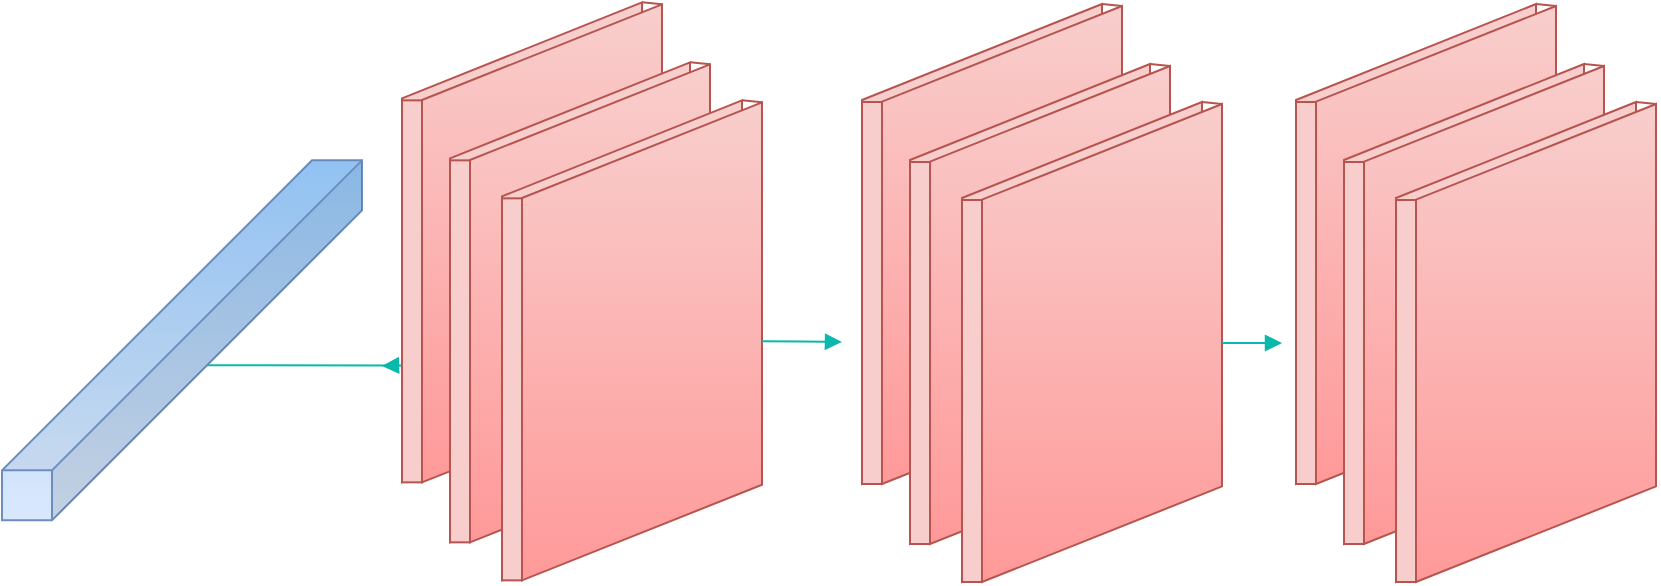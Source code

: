 <mxfile version="12.7.9" type="github">
  <diagram id="kWcEelBGeHgBebEkHnBH" name="Page-1">
    <mxGraphModel dx="1422" dy="762" grid="1" gridSize="10" guides="1" tooltips="1" connect="1" arrows="1" fold="1" page="1" pageScale="1" pageWidth="827" pageHeight="1169" math="0" shadow="0">
      <root>
        <mxCell id="0" />
        <mxCell id="1" parent="0" />
        <mxCell id="tSoKiZYMsN7kQP5f46Wx-25" style="edgeStyle=orthogonalEdgeStyle;rounded=0;orthogonalLoop=1;jettySize=auto;html=1;exitX=0;exitY=0;exitDx=77.5;exitDy=102.5;exitPerimeter=0;strokeColor=#0BB8AC;endArrow=block;endFill=1;" edge="1" parent="1" source="agF6G3nApyZFt4K8N627-12">
          <mxGeometry relative="1" as="geometry">
            <mxPoint x="190" y="391" as="targetPoint" />
          </mxGeometry>
        </mxCell>
        <mxCell id="agF6G3nApyZFt4K8N627-12" value="" style="shape=cube;whiteSpace=wrap;html=1;boundedLbl=1;backgroundOutline=1;darkOpacity=0.05;darkOpacity2=0.1;size=155;direction=east;fillColor=#dae8fc;strokeColor=#6c8ebf;gradientColor=#99CCFF;gradientDirection=north;shadow=0;flipV=0;flipH=1;" parent="1" vertex="1">
          <mxGeometry y="288.18" width="180" height="180" as="geometry" />
        </mxCell>
        <mxCell id="tSoKiZYMsN7kQP5f46Wx-56" value="" style="group" vertex="1" connectable="0" parent="1">
          <mxGeometry x="430" y="210.0" width="180" height="289" as="geometry" />
        </mxCell>
        <mxCell id="tSoKiZYMsN7kQP5f46Wx-41" value="" style="shape=parallelogram;perimeter=parallelogramPerimeter;whiteSpace=wrap;html=1;portConstraintRotation=0;size=0.2;portConstraint=north;rotation=-90;flipH=1;fillColor=#f8cecc;strokeColor=#b85450;" vertex="1" parent="tSoKiZYMsN7kQP5f46Wx-56">
          <mxGeometry x="-60" y="60" width="240" height="120" as="geometry" />
        </mxCell>
        <mxCell id="tSoKiZYMsN7kQP5f46Wx-42" value="" style="triangle;whiteSpace=wrap;html=1;shadow=0;rotation=-135;strokeColor=none;fillColor=#f8cecc;" vertex="1" parent="tSoKiZYMsN7kQP5f46Wx-56">
          <mxGeometry x="9.25" y="195.41" width="8.02" height="14.59" as="geometry" />
        </mxCell>
        <mxCell id="tSoKiZYMsN7kQP5f46Wx-43" value="" style="shape=parallelogram;perimeter=parallelogramPerimeter;whiteSpace=wrap;html=1;portConstraintRotation=0;size=0.2;portConstraint=north;rotation=-90;flipH=1;fillColor=#f8cecc;strokeColor=#b85450;shadow=0;gradientColor=#FF9999;gradientDirection=east;" vertex="1" parent="tSoKiZYMsN7kQP5f46Wx-56">
          <mxGeometry x="-49.5" y="60.5" width="239" height="120" as="geometry" />
        </mxCell>
        <mxCell id="tSoKiZYMsN7kQP5f46Wx-44" value="" style="rounded=0;whiteSpace=wrap;html=1;shadow=0;fillColor=#f8cecc;strokeColor=#b85450;" vertex="1" parent="tSoKiZYMsN7kQP5f46Wx-56">
          <mxGeometry y="49" width="10" height="191" as="geometry" />
        </mxCell>
        <mxCell id="tSoKiZYMsN7kQP5f46Wx-45" value="" style="endArrow=none;html=1;exitX=1;exitY=1;exitDx=0;exitDy=0;entryX=1;entryY=1;entryDx=0;entryDy=0;fillColor=#f8cecc;strokeColor=#b85450;" edge="1" parent="tSoKiZYMsN7kQP5f46Wx-56" source="tSoKiZYMsN7kQP5f46Wx-43" target="tSoKiZYMsN7kQP5f46Wx-41">
          <mxGeometry width="50" height="50" relative="1" as="geometry">
            <mxPoint x="100" y="21.995" as="sourcePoint" />
            <mxPoint x="90" y="22" as="targetPoint" />
          </mxGeometry>
        </mxCell>
        <mxCell id="tSoKiZYMsN7kQP5f46Wx-46" value="" style="shape=parallelogram;perimeter=parallelogramPerimeter;whiteSpace=wrap;html=1;portConstraintRotation=0;size=0.2;portConstraint=north;rotation=-90;flipH=1;fillColor=#f8cecc;strokeColor=#b85450;" vertex="1" parent="tSoKiZYMsN7kQP5f46Wx-56">
          <mxGeometry x="-36" y="90" width="240" height="120" as="geometry" />
        </mxCell>
        <mxCell id="tSoKiZYMsN7kQP5f46Wx-47" value="" style="triangle;whiteSpace=wrap;html=1;shadow=0;rotation=-135;strokeColor=none;fillColor=#f8cecc;" vertex="1" parent="tSoKiZYMsN7kQP5f46Wx-56">
          <mxGeometry x="33.25" y="225.41" width="8.02" height="14.59" as="geometry" />
        </mxCell>
        <mxCell id="tSoKiZYMsN7kQP5f46Wx-48" value="" style="shape=parallelogram;perimeter=parallelogramPerimeter;whiteSpace=wrap;html=1;portConstraintRotation=0;size=0.2;portConstraint=north;rotation=-90;flipH=1;fillColor=#f8cecc;strokeColor=#b85450;shadow=0;gradientColor=#FF9999;gradientDirection=east;" vertex="1" parent="tSoKiZYMsN7kQP5f46Wx-56">
          <mxGeometry x="-25.5" y="90.5" width="239" height="120" as="geometry" />
        </mxCell>
        <mxCell id="tSoKiZYMsN7kQP5f46Wx-49" value="" style="rounded=0;whiteSpace=wrap;html=1;shadow=0;fillColor=#f8cecc;strokeColor=#b85450;" vertex="1" parent="tSoKiZYMsN7kQP5f46Wx-56">
          <mxGeometry x="24" y="79" width="10" height="191" as="geometry" />
        </mxCell>
        <mxCell id="tSoKiZYMsN7kQP5f46Wx-50" value="" style="endArrow=none;html=1;exitX=1;exitY=1;exitDx=0;exitDy=0;entryX=1;entryY=1;entryDx=0;entryDy=0;fillColor=#f8cecc;strokeColor=#b85450;" edge="1" parent="tSoKiZYMsN7kQP5f46Wx-56" source="tSoKiZYMsN7kQP5f46Wx-48" target="tSoKiZYMsN7kQP5f46Wx-46">
          <mxGeometry width="50" height="50" relative="1" as="geometry">
            <mxPoint x="124" y="51.995" as="sourcePoint" />
            <mxPoint x="114" y="52" as="targetPoint" />
          </mxGeometry>
        </mxCell>
        <mxCell id="tSoKiZYMsN7kQP5f46Wx-51" value="" style="shape=parallelogram;perimeter=parallelogramPerimeter;whiteSpace=wrap;html=1;portConstraintRotation=0;size=0.2;portConstraint=north;rotation=-90;flipH=1;fillColor=#f8cecc;strokeColor=#b85450;" vertex="1" parent="tSoKiZYMsN7kQP5f46Wx-56">
          <mxGeometry x="-10" y="109" width="240" height="120" as="geometry" />
        </mxCell>
        <mxCell id="tSoKiZYMsN7kQP5f46Wx-52" value="" style="triangle;whiteSpace=wrap;html=1;shadow=0;rotation=-135;strokeColor=none;fillColor=#f8cecc;" vertex="1" parent="tSoKiZYMsN7kQP5f46Wx-56">
          <mxGeometry x="59.25" y="244.41" width="8.02" height="14.59" as="geometry" />
        </mxCell>
        <mxCell id="tSoKiZYMsN7kQP5f46Wx-53" value="" style="shape=parallelogram;perimeter=parallelogramPerimeter;whiteSpace=wrap;html=1;portConstraintRotation=0;size=0.2;portConstraint=north;rotation=-90;flipH=1;fillColor=#f8cecc;strokeColor=#b85450;shadow=0;gradientColor=#FF9999;gradientDirection=east;" vertex="1" parent="tSoKiZYMsN7kQP5f46Wx-56">
          <mxGeometry x="0.5" y="109.5" width="239" height="120" as="geometry" />
        </mxCell>
        <mxCell id="tSoKiZYMsN7kQP5f46Wx-54" value="" style="rounded=0;whiteSpace=wrap;html=1;shadow=0;fillColor=#f8cecc;strokeColor=#b85450;" vertex="1" parent="tSoKiZYMsN7kQP5f46Wx-56">
          <mxGeometry x="50" y="98" width="10" height="191" as="geometry" />
        </mxCell>
        <mxCell id="tSoKiZYMsN7kQP5f46Wx-55" value="" style="endArrow=none;html=1;exitX=1;exitY=1;exitDx=0;exitDy=0;entryX=1;entryY=1;entryDx=0;entryDy=0;fillColor=#f8cecc;strokeColor=#b85450;" edge="1" parent="tSoKiZYMsN7kQP5f46Wx-56" source="tSoKiZYMsN7kQP5f46Wx-53" target="tSoKiZYMsN7kQP5f46Wx-51">
          <mxGeometry width="50" height="50" relative="1" as="geometry">
            <mxPoint x="150" y="70.995" as="sourcePoint" />
            <mxPoint x="140" y="71" as="targetPoint" />
          </mxGeometry>
        </mxCell>
        <mxCell id="tSoKiZYMsN7kQP5f46Wx-57" value="" style="group" vertex="1" connectable="0" parent="1">
          <mxGeometry x="200" y="209.18" width="180" height="289" as="geometry" />
        </mxCell>
        <mxCell id="tSoKiZYMsN7kQP5f46Wx-15" value="" style="shape=parallelogram;perimeter=parallelogramPerimeter;whiteSpace=wrap;html=1;portConstraintRotation=0;size=0.2;portConstraint=north;rotation=-90;flipH=1;fillColor=#f8cecc;strokeColor=#b85450;" vertex="1" parent="tSoKiZYMsN7kQP5f46Wx-57">
          <mxGeometry x="-60" y="60" width="240" height="120" as="geometry" />
        </mxCell>
        <mxCell id="tSoKiZYMsN7kQP5f46Wx-16" value="" style="triangle;whiteSpace=wrap;html=1;shadow=0;rotation=-135;strokeColor=none;fillColor=#f8cecc;" vertex="1" parent="tSoKiZYMsN7kQP5f46Wx-57">
          <mxGeometry x="9.25" y="195.41" width="8.02" height="14.59" as="geometry" />
        </mxCell>
        <mxCell id="tSoKiZYMsN7kQP5f46Wx-17" value="" style="shape=parallelogram;perimeter=parallelogramPerimeter;whiteSpace=wrap;html=1;portConstraintRotation=0;size=0.2;portConstraint=north;rotation=-90;flipH=1;fillColor=#f8cecc;strokeColor=#b85450;shadow=0;gradientColor=#FF9999;gradientDirection=east;" vertex="1" parent="tSoKiZYMsN7kQP5f46Wx-57">
          <mxGeometry x="-49.5" y="60.5" width="239" height="120" as="geometry" />
        </mxCell>
        <mxCell id="tSoKiZYMsN7kQP5f46Wx-18" value="" style="rounded=0;whiteSpace=wrap;html=1;shadow=0;fillColor=#f8cecc;strokeColor=#b85450;" vertex="1" parent="tSoKiZYMsN7kQP5f46Wx-57">
          <mxGeometry y="49" width="10" height="191" as="geometry" />
        </mxCell>
        <mxCell id="tSoKiZYMsN7kQP5f46Wx-19" value="" style="endArrow=none;html=1;exitX=1;exitY=1;exitDx=0;exitDy=0;entryX=1;entryY=1;entryDx=0;entryDy=0;fillColor=#f8cecc;strokeColor=#b85450;" edge="1" parent="tSoKiZYMsN7kQP5f46Wx-57" source="tSoKiZYMsN7kQP5f46Wx-17" target="tSoKiZYMsN7kQP5f46Wx-15">
          <mxGeometry width="50" height="50" relative="1" as="geometry">
            <mxPoint x="100" y="21.995" as="sourcePoint" />
            <mxPoint x="90" y="22" as="targetPoint" />
          </mxGeometry>
        </mxCell>
        <mxCell id="agF6G3nApyZFt4K8N627-18" value="" style="shape=parallelogram;perimeter=parallelogramPerimeter;whiteSpace=wrap;html=1;portConstraintRotation=0;size=0.2;portConstraint=north;rotation=-90;flipH=1;fillColor=#f8cecc;strokeColor=#b85450;" parent="tSoKiZYMsN7kQP5f46Wx-57" vertex="1">
          <mxGeometry x="-36" y="90" width="240" height="120" as="geometry" />
        </mxCell>
        <mxCell id="agF6G3nApyZFt4K8N627-19" value="" style="triangle;whiteSpace=wrap;html=1;shadow=0;rotation=-135;strokeColor=none;fillColor=#f8cecc;" parent="tSoKiZYMsN7kQP5f46Wx-57" vertex="1">
          <mxGeometry x="33.25" y="225.41" width="8.02" height="14.59" as="geometry" />
        </mxCell>
        <mxCell id="agF6G3nApyZFt4K8N627-20" value="" style="shape=parallelogram;perimeter=parallelogramPerimeter;whiteSpace=wrap;html=1;portConstraintRotation=0;size=0.2;portConstraint=north;rotation=-90;flipH=1;fillColor=#f8cecc;strokeColor=#b85450;shadow=0;gradientColor=#FF9999;gradientDirection=east;" parent="tSoKiZYMsN7kQP5f46Wx-57" vertex="1">
          <mxGeometry x="-25.5" y="90.5" width="239" height="120" as="geometry" />
        </mxCell>
        <mxCell id="agF6G3nApyZFt4K8N627-21" value="" style="rounded=0;whiteSpace=wrap;html=1;shadow=0;fillColor=#f8cecc;strokeColor=#b85450;" parent="tSoKiZYMsN7kQP5f46Wx-57" vertex="1">
          <mxGeometry x="24" y="79" width="10" height="191" as="geometry" />
        </mxCell>
        <mxCell id="agF6G3nApyZFt4K8N627-22" value="" style="endArrow=none;html=1;exitX=1;exitY=1;exitDx=0;exitDy=0;entryX=1;entryY=1;entryDx=0;entryDy=0;fillColor=#f8cecc;strokeColor=#b85450;" parent="tSoKiZYMsN7kQP5f46Wx-57" source="agF6G3nApyZFt4K8N627-20" target="agF6G3nApyZFt4K8N627-18" edge="1">
          <mxGeometry width="50" height="50" relative="1" as="geometry">
            <mxPoint x="124" y="51.995" as="sourcePoint" />
            <mxPoint x="114" y="52" as="targetPoint" />
          </mxGeometry>
        </mxCell>
        <mxCell id="tSoKiZYMsN7kQP5f46Wx-20" value="" style="shape=parallelogram;perimeter=parallelogramPerimeter;whiteSpace=wrap;html=1;portConstraintRotation=0;size=0.2;portConstraint=north;rotation=-90;flipH=1;fillColor=#f8cecc;strokeColor=#b85450;" vertex="1" parent="tSoKiZYMsN7kQP5f46Wx-57">
          <mxGeometry x="-10" y="109" width="240" height="120" as="geometry" />
        </mxCell>
        <mxCell id="tSoKiZYMsN7kQP5f46Wx-21" value="" style="triangle;whiteSpace=wrap;html=1;shadow=0;rotation=-135;strokeColor=none;fillColor=#f8cecc;" vertex="1" parent="tSoKiZYMsN7kQP5f46Wx-57">
          <mxGeometry x="59.25" y="244.41" width="8.02" height="14.59" as="geometry" />
        </mxCell>
        <mxCell id="tSoKiZYMsN7kQP5f46Wx-22" value="" style="shape=parallelogram;perimeter=parallelogramPerimeter;whiteSpace=wrap;html=1;portConstraintRotation=0;size=0.2;portConstraint=north;rotation=-90;flipH=1;fillColor=#f8cecc;strokeColor=#b85450;shadow=0;gradientColor=#FF9999;gradientDirection=east;" vertex="1" parent="tSoKiZYMsN7kQP5f46Wx-57">
          <mxGeometry x="0.5" y="109.5" width="239" height="120" as="geometry" />
        </mxCell>
        <mxCell id="tSoKiZYMsN7kQP5f46Wx-23" value="" style="rounded=0;whiteSpace=wrap;html=1;shadow=0;fillColor=#f8cecc;strokeColor=#b85450;" vertex="1" parent="tSoKiZYMsN7kQP5f46Wx-57">
          <mxGeometry x="50" y="98" width="10" height="191" as="geometry" />
        </mxCell>
        <mxCell id="tSoKiZYMsN7kQP5f46Wx-24" value="" style="endArrow=none;html=1;exitX=1;exitY=1;exitDx=0;exitDy=0;entryX=1;entryY=1;entryDx=0;entryDy=0;fillColor=#f8cecc;strokeColor=#b85450;" edge="1" parent="tSoKiZYMsN7kQP5f46Wx-57" source="tSoKiZYMsN7kQP5f46Wx-22" target="tSoKiZYMsN7kQP5f46Wx-20">
          <mxGeometry width="50" height="50" relative="1" as="geometry">
            <mxPoint x="150" y="70.995" as="sourcePoint" />
            <mxPoint x="140" y="71" as="targetPoint" />
          </mxGeometry>
        </mxCell>
        <mxCell id="tSoKiZYMsN7kQP5f46Wx-58" value="" style="group" vertex="1" connectable="0" parent="1">
          <mxGeometry x="647" y="210.0" width="180" height="289" as="geometry" />
        </mxCell>
        <mxCell id="tSoKiZYMsN7kQP5f46Wx-59" value="" style="shape=parallelogram;perimeter=parallelogramPerimeter;whiteSpace=wrap;html=1;portConstraintRotation=0;size=0.2;portConstraint=north;rotation=-90;flipH=1;fillColor=#f8cecc;strokeColor=#b85450;" vertex="1" parent="tSoKiZYMsN7kQP5f46Wx-58">
          <mxGeometry x="-60" y="60" width="240" height="120" as="geometry" />
        </mxCell>
        <mxCell id="tSoKiZYMsN7kQP5f46Wx-60" value="" style="triangle;whiteSpace=wrap;html=1;shadow=0;rotation=-135;strokeColor=none;fillColor=#f8cecc;" vertex="1" parent="tSoKiZYMsN7kQP5f46Wx-58">
          <mxGeometry x="9.25" y="195.41" width="8.02" height="14.59" as="geometry" />
        </mxCell>
        <mxCell id="tSoKiZYMsN7kQP5f46Wx-61" value="" style="shape=parallelogram;perimeter=parallelogramPerimeter;whiteSpace=wrap;html=1;portConstraintRotation=0;size=0.2;portConstraint=north;rotation=-90;flipH=1;fillColor=#f8cecc;strokeColor=#b85450;shadow=0;gradientColor=#FF9999;gradientDirection=east;" vertex="1" parent="tSoKiZYMsN7kQP5f46Wx-58">
          <mxGeometry x="-49.5" y="60.5" width="239" height="120" as="geometry" />
        </mxCell>
        <mxCell id="tSoKiZYMsN7kQP5f46Wx-62" value="" style="rounded=0;whiteSpace=wrap;html=1;shadow=0;fillColor=#f8cecc;strokeColor=#b85450;" vertex="1" parent="tSoKiZYMsN7kQP5f46Wx-58">
          <mxGeometry y="49" width="10" height="191" as="geometry" />
        </mxCell>
        <mxCell id="tSoKiZYMsN7kQP5f46Wx-63" value="" style="endArrow=none;html=1;exitX=1;exitY=1;exitDx=0;exitDy=0;entryX=1;entryY=1;entryDx=0;entryDy=0;fillColor=#f8cecc;strokeColor=#b85450;" edge="1" parent="tSoKiZYMsN7kQP5f46Wx-58" source="tSoKiZYMsN7kQP5f46Wx-61" target="tSoKiZYMsN7kQP5f46Wx-59">
          <mxGeometry width="50" height="50" relative="1" as="geometry">
            <mxPoint x="100" y="21.995" as="sourcePoint" />
            <mxPoint x="90" y="22" as="targetPoint" />
          </mxGeometry>
        </mxCell>
        <mxCell id="tSoKiZYMsN7kQP5f46Wx-64" value="" style="shape=parallelogram;perimeter=parallelogramPerimeter;whiteSpace=wrap;html=1;portConstraintRotation=0;size=0.2;portConstraint=north;rotation=-90;flipH=1;fillColor=#f8cecc;strokeColor=#b85450;" vertex="1" parent="tSoKiZYMsN7kQP5f46Wx-58">
          <mxGeometry x="-36" y="90" width="240" height="120" as="geometry" />
        </mxCell>
        <mxCell id="tSoKiZYMsN7kQP5f46Wx-65" value="" style="triangle;whiteSpace=wrap;html=1;shadow=0;rotation=-135;strokeColor=none;fillColor=#f8cecc;" vertex="1" parent="tSoKiZYMsN7kQP5f46Wx-58">
          <mxGeometry x="33.25" y="225.41" width="8.02" height="14.59" as="geometry" />
        </mxCell>
        <mxCell id="tSoKiZYMsN7kQP5f46Wx-66" value="" style="shape=parallelogram;perimeter=parallelogramPerimeter;whiteSpace=wrap;html=1;portConstraintRotation=0;size=0.2;portConstraint=north;rotation=-90;flipH=1;fillColor=#f8cecc;strokeColor=#b85450;shadow=0;gradientColor=#FF9999;gradientDirection=east;" vertex="1" parent="tSoKiZYMsN7kQP5f46Wx-58">
          <mxGeometry x="-25.5" y="90.5" width="239" height="120" as="geometry" />
        </mxCell>
        <mxCell id="tSoKiZYMsN7kQP5f46Wx-67" value="" style="rounded=0;whiteSpace=wrap;html=1;shadow=0;fillColor=#f8cecc;strokeColor=#b85450;" vertex="1" parent="tSoKiZYMsN7kQP5f46Wx-58">
          <mxGeometry x="24" y="79" width="10" height="191" as="geometry" />
        </mxCell>
        <mxCell id="tSoKiZYMsN7kQP5f46Wx-68" value="" style="endArrow=none;html=1;exitX=1;exitY=1;exitDx=0;exitDy=0;entryX=1;entryY=1;entryDx=0;entryDy=0;fillColor=#f8cecc;strokeColor=#b85450;" edge="1" parent="tSoKiZYMsN7kQP5f46Wx-58" source="tSoKiZYMsN7kQP5f46Wx-66" target="tSoKiZYMsN7kQP5f46Wx-64">
          <mxGeometry width="50" height="50" relative="1" as="geometry">
            <mxPoint x="124" y="51.995" as="sourcePoint" />
            <mxPoint x="114" y="52" as="targetPoint" />
          </mxGeometry>
        </mxCell>
        <mxCell id="tSoKiZYMsN7kQP5f46Wx-69" value="" style="shape=parallelogram;perimeter=parallelogramPerimeter;whiteSpace=wrap;html=1;portConstraintRotation=0;size=0.2;portConstraint=north;rotation=-90;flipH=1;fillColor=#f8cecc;strokeColor=#b85450;" vertex="1" parent="tSoKiZYMsN7kQP5f46Wx-58">
          <mxGeometry x="-10" y="109" width="240" height="120" as="geometry" />
        </mxCell>
        <mxCell id="tSoKiZYMsN7kQP5f46Wx-70" value="" style="triangle;whiteSpace=wrap;html=1;shadow=0;rotation=-135;strokeColor=none;fillColor=#f8cecc;" vertex="1" parent="tSoKiZYMsN7kQP5f46Wx-58">
          <mxGeometry x="59.25" y="244.41" width="8.02" height="14.59" as="geometry" />
        </mxCell>
        <mxCell id="tSoKiZYMsN7kQP5f46Wx-71" value="" style="shape=parallelogram;perimeter=parallelogramPerimeter;whiteSpace=wrap;html=1;portConstraintRotation=0;size=0.2;portConstraint=north;rotation=-90;flipH=1;fillColor=#f8cecc;strokeColor=#b85450;shadow=0;gradientColor=#FF9999;gradientDirection=east;" vertex="1" parent="tSoKiZYMsN7kQP5f46Wx-58">
          <mxGeometry x="0.5" y="109.5" width="239" height="120" as="geometry" />
        </mxCell>
        <mxCell id="tSoKiZYMsN7kQP5f46Wx-72" value="" style="rounded=0;whiteSpace=wrap;html=1;shadow=0;fillColor=#f8cecc;strokeColor=#b85450;" vertex="1" parent="tSoKiZYMsN7kQP5f46Wx-58">
          <mxGeometry x="50" y="98" width="10" height="191" as="geometry" />
        </mxCell>
        <mxCell id="tSoKiZYMsN7kQP5f46Wx-73" value="" style="endArrow=none;html=1;exitX=1;exitY=1;exitDx=0;exitDy=0;entryX=1;entryY=1;entryDx=0;entryDy=0;fillColor=#f8cecc;strokeColor=#b85450;" edge="1" parent="tSoKiZYMsN7kQP5f46Wx-58" source="tSoKiZYMsN7kQP5f46Wx-71" target="tSoKiZYMsN7kQP5f46Wx-69">
          <mxGeometry width="50" height="50" relative="1" as="geometry">
            <mxPoint x="150" y="70.995" as="sourcePoint" />
            <mxPoint x="140" y="71" as="targetPoint" />
          </mxGeometry>
        </mxCell>
        <mxCell id="tSoKiZYMsN7kQP5f46Wx-74" style="edgeStyle=orthogonalEdgeStyle;rounded=0;orthogonalLoop=1;jettySize=auto;html=1;exitX=0.5;exitY=1;exitDx=0;exitDy=0;endArrow=block;endFill=1;strokeColor=#0BB8AC;" edge="1" parent="1" source="tSoKiZYMsN7kQP5f46Wx-22">
          <mxGeometry relative="1" as="geometry">
            <mxPoint x="420" y="379" as="targetPoint" />
          </mxGeometry>
        </mxCell>
        <mxCell id="tSoKiZYMsN7kQP5f46Wx-75" style="edgeStyle=orthogonalEdgeStyle;rounded=0;orthogonalLoop=1;jettySize=auto;html=1;exitX=0.5;exitY=1;exitDx=0;exitDy=0;endArrow=block;endFill=1;strokeColor=#0BB8AC;" edge="1" parent="1" source="tSoKiZYMsN7kQP5f46Wx-53">
          <mxGeometry relative="1" as="geometry">
            <mxPoint x="640" y="380" as="targetPoint" />
          </mxGeometry>
        </mxCell>
      </root>
    </mxGraphModel>
  </diagram>
</mxfile>
